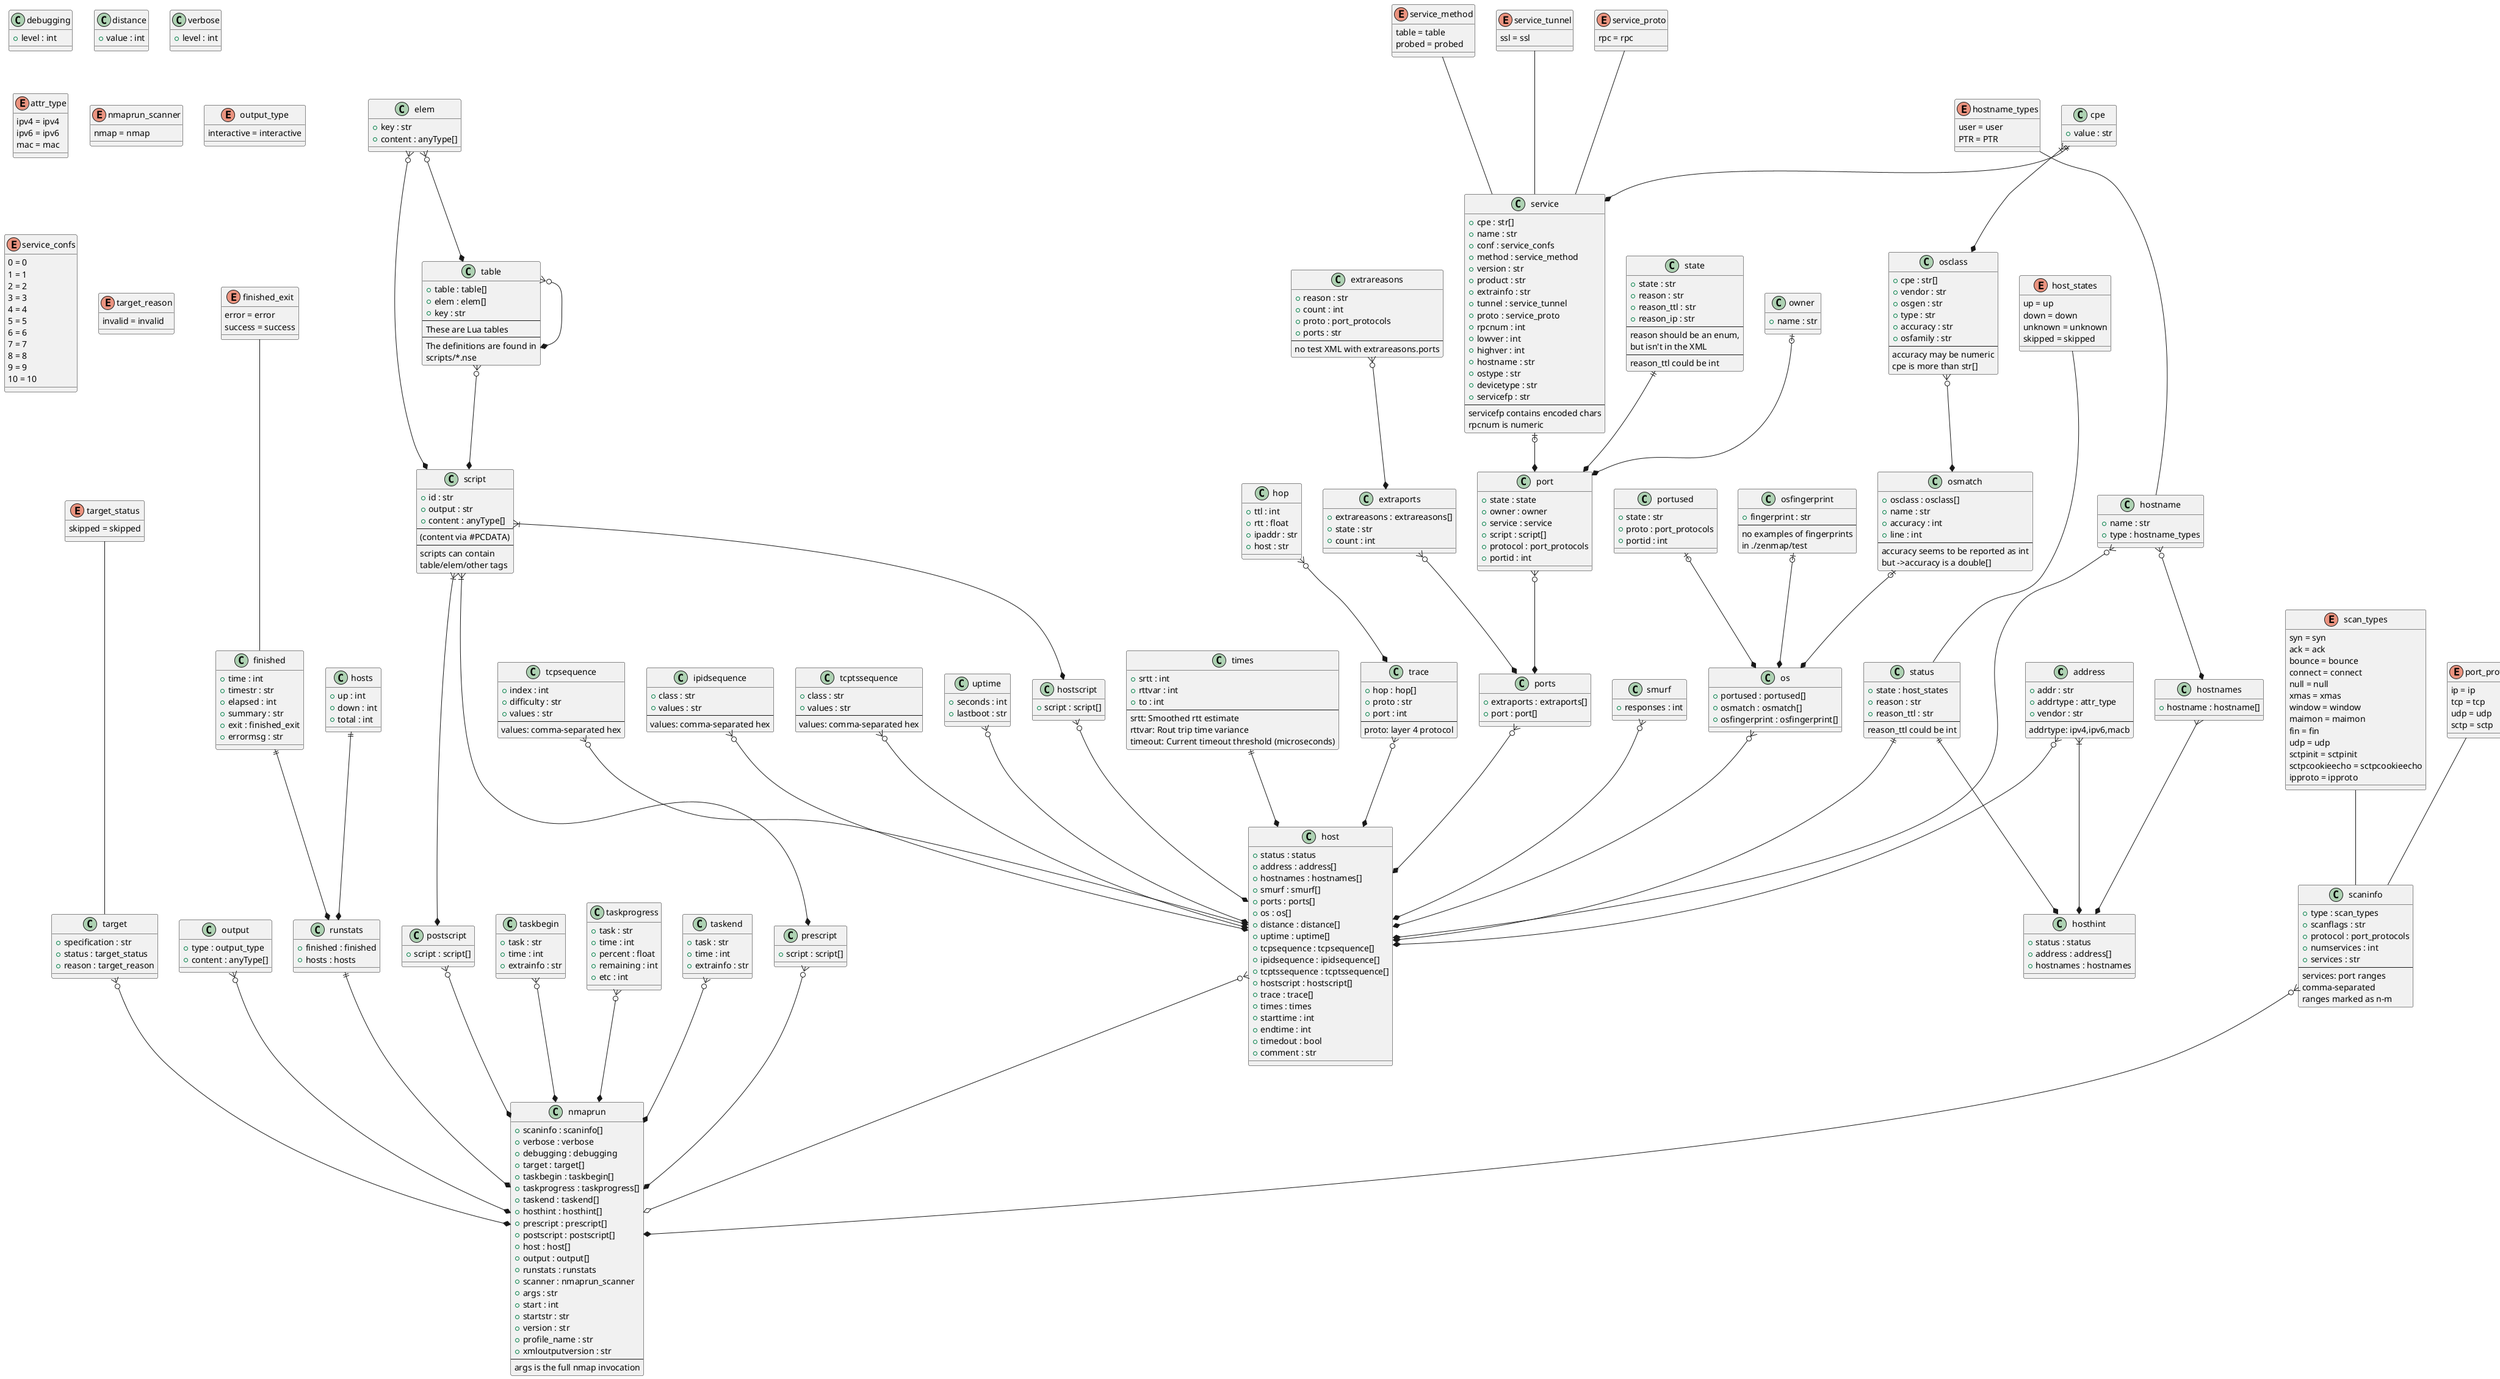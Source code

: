 @startuml

class address {
    +addr : str
    +addrtype : attr_type
    +vendor : str
    --
    addrtype: ipv4,ipv6,macb
}
class cpe {
    +value : str
}
class debugging {
    +level : int
}
class distance {
    +value : int
}
class elem {
    +key : str
    +content : anyType[]
}
class extraports {
    +extrareasons : extrareasons[]
    +state : str
    +count : int
}
extrareasons }o--* extraports

class extrareasons {
    +reason : str
    +count : int
    +proto : port_protocols
    +ports : str
    --
    no test XML with extrareasons.ports
}
class finished {
    +time : int
    +timestr : str
    +elapsed : int
    +summary : str
    +exit : finished_exit
    +errormsg : str
}
finished_exit --- finished

class hop {
    +ttl : int
    +rtt : float
    +ipaddr : str
    +host : str
}

class host {
    +status : status
    +address : address[]
    +hostnames : hostnames[]
    +smurf : smurf[]
    +ports : ports[]
    +os : os[]
    +distance : distance[]
    +uptime : uptime[]
    +tcpsequence : tcpsequence[]
    +ipidsequence : ipidsequence[]
    +tcptssequence : tcptssequence[]
    +hostscript : hostscript[]
    +trace : trace[]
    +times : times
    +starttime : int
    +endtime : int
    +timedout : bool
    +comment : str
}

address }o--* host
hostname }o--* host
smurf }o--* host
ports }o--* host
os }o--* host
tcpsequence }o--* host
ipidsequence }o--* host
tcptssequence }o--* host
uptime }o--* host
hostscript }o--* host
trace }o--* host
times ||--* host


class hosthint {
    +status : status
    +address : address[]
    +hostnames : hostnames
}

status ||--* host
status ||--* hosthint


address }|--* hosthint
hostnames }--* hosthint

class hostname {
    +name : str
    +type : hostname_types
}
hostname_types --- hostname

class hostnames {
    +hostname : hostname[]
}

hostname }o--* hostnames

class hosts {
    +up : int
    +down : int
    +total : int
}
class hostscript {
    +script : script[]
}

class ipidsequence {
    +class : str
    +values : str
    --
    values: comma-separated hex
}

class nmaprun {
    +scaninfo : scaninfo[]
    +verbose : verbose
    +debugging : debugging
    +target : target[]
    +taskbegin : taskbegin[]
    +taskprogress : taskprogress[]
    +taskend : taskend[]
    +hosthint : hosthint[]
    +prescript : prescript[]
    +postscript : postscript[]
    +host : host[]
    +output : output[]
    +runstats : runstats
    +scanner : nmaprun_scanner
    +args : str
    +start : int
    +startstr : str
    +version : str
    +profile_name : str
    +xmloutputversion : str
    --
    args is the full nmap invocation
}

host }o--o nmaprun
output }o--* nmaprun
scaninfo }o--* nmaprun
target }o--* nmaprun
taskbegin }o--* nmaprun
taskprogress }o--* nmaprun
taskend }o--* nmaprun
runstats ||--* nmaprun
prescript }o--* nmaprun
postscript }o--* nmaprun

class os {
    +portused : portused[]
    +osmatch : osmatch[]
    +osfingerprint : osfingerprint[]
}

portused |o--* os
osmatch |o--* os
osfingerprint |o--* os

class osclass {
    +cpe : str[]
    +vendor : str
    +osgen : str
    +type : str
    +accuracy : str
    +osfamily : str
    --
    accuracy may be numeric
    cpe is more than str[]
}

cpe }|--* osclass

class osfingerprint {
    +fingerprint : str
    --
    no examples of fingerprints
    in ./zenmap/test
}

class osmatch {
    +osclass : osclass[]
    +name : str
    +accuracy : int
    +line : int
    --
    accuracy seems to be reported as int
    but ->accuracy is a double[]
}

osclass }o--* osmatch 

class output {
    +type : output_type
    +content : anyType[]
}

class owner {
    +name : str
}

class port {
    +state : state
    +owner : owner
    +service : service
    +script : script[]
    +protocol : port_protocols
    +portid : int
}

service |o--* port
owner |o--* port
state ||--* port

class ports {
    +extraports : extraports[]
    +port : port[]
}

port }o--* ports
extraports }o--* ports

class portused {
    +state : str
    +proto : port_protocols
    +portid : int
}

class postscript {
    +script : script[]
}

class prescript {
    +script : script[]
}

class runstats {
    +finished : finished
    +hosts : hosts
}

hosts ||--*  runstats
finished ||--* runstats

class scaninfo {
    +type : scan_types
    +scanflags : str
    +protocol : port_protocols
    +numservices : int
    +services : str
    --
    services: port ranges
    comma-separated
    ranges marked as n-m
}


port_protocols -- scaninfo
scan_types -- scaninfo

class script {
    +id : str
    +output : str
    +content : anyType[]
    --
    (content via #PCDATA)
    --
    scripts can contain
    table/elem/other tags
}

table }o--* script
elem }o--* script
script }|--* hostscript
script }|--* prescript
script }|--* postscript

class service {
    +cpe : str[]
    +name : str
    +conf : service_confs
    +method : service_method
    +version : str
    +product : str
    +extrainfo : str
    +tunnel : service_tunnel
    +proto : service_proto
    +rpcnum : int
    +lowver : int
    +highver : int
    +hostname : str
    +ostype : str
    +devicetype : str
    +servicefp : str
    --
    servicefp contains encoded chars
    rpcnum is numeric
}

cpe ||--* service
service_method --- service
service_tunnel --- service
service_proto --- service


class smurf {
    +responses : int
}

class state {
    +state : str
    +reason : str
    +reason_ttl : str
    +reason_ip : str
    --
    reason should be an enum,
    but isn't in the XML
    --
    reason_ttl could be int
}

class status {
    +state : host_states
    +reason : str
    +reason_ttl : str
    --
    reason_ttl could be int
}

host_states --- status

class table {
    +table : table[]
    +elem : elem[]
    +key : str
    --
    These are Lua tables
    --
    The definitions are found in
    scripts/*.nse
}

table }o--* table
elem }o--* table

class target {
    +specification : str
    +status : target_status
    +reason : target_reason
}

target_status --- target
              
class taskbegin {
    +task : str
    +time : int
    +extrainfo : str
}

class taskend {
    +task : str
    +time : int
    +extrainfo : str
}

class taskprogress {
    +task : str
    +time : int
    +percent : float
    +remaining : int
    +etc : int
}



class tcpsequence {
    +index : int
    +difficulty : str
    +values : str
    --
    values: comma-separated hex 
}

class tcptssequence {
    +class : str
    +values : str
    --
    values: comma-separated hex 
}

class times {
    +srtt : int
    +rttvar : int
    +to : int
    --
    srtt: Smoothed rtt estimate
    rttvar: Rout trip time variance
    timeout: Current timeout threshold (microseconds)
}

class trace {
    +hop : hop[]
    +proto : str
    +port : int
    --
    proto: layer 4 protocol
}

hop }o--* trace

class uptime {
    +seconds : int
    +lastboot : str
}

class verbose {
    +level : int
}

enum attr_type {
    ipv4 = ipv4
    ipv6 = ipv6
    mac = mac
}
enum finished_exit {
    error = error
    success = success
}
enum host_states {
    up = up
    down = down
    unknown = unknown
    skipped = skipped
}
enum hostname_types {
    user = user
    PTR = PTR
}
enum nmaprun_scanner {
    nmap = nmap
}
enum output_type {
    interactive = interactive
}
enum port_protocols {
    ip = ip
    tcp = tcp
    udp = udp
    sctp = sctp
}
enum scan_types {
    syn = syn
    ack = ack
    bounce = bounce
    connect = connect
    null = null
    xmas = xmas
    window = window
    maimon = maimon
    fin = fin
    udp = udp
    sctpinit = sctpinit
    sctpcookieecho = sctpcookieecho
    ipproto = ipproto
}
enum service_confs {
    0 = 0
    1 = 1
    2 = 2
    3 = 3
    4 = 4
    5 = 5
    6 = 6
    7 = 7
    8 = 8
    9 = 9
    10 = 10
}
enum service_method {
    table = table
    probed = probed
}
enum service_proto {
    rpc = rpc
}
enum service_tunnel {
    ssl = ssl
}
enum target_reason {
    invalid = invalid
}
enum target_status {
    skipped = skipped
}


@enduml
